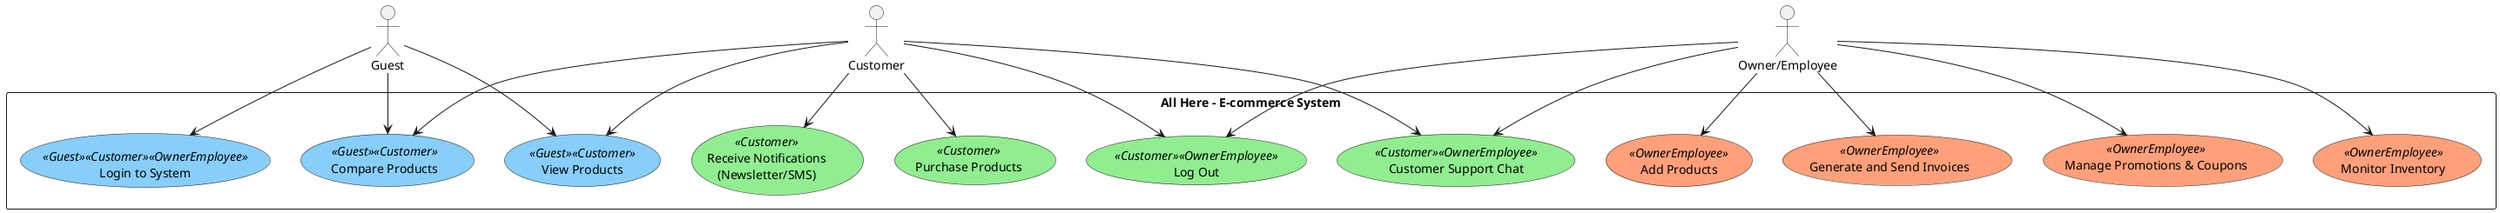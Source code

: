 @startuml
top to bottom direction
skinparam packageStyle rect
skinparam usecase {
    BackgroundColor<<Guest>> LightSkyBlue
    BackgroundColor<<Customer>> LightGreen
    BackgroundColor<<OwnerEmployee>> LightSalmon
}

actor "Guest" as Guest
actor "Customer" as Customer
actor "Owner/Employee" as OwnerEmployee

package "All Here - E-commerce System" {

    usecase "Login to System" as UC_Login <<Guest>> <<Customer>> <<OwnerEmployee>>
    usecase "Log Out" as UC_Logout <<Customer>> <<OwnerEmployee>>

    usecase "View Products" as UC_ViewProducts <<Guest>> <<Customer>>
    usecase "Compare Products" as UC_CompareProducts <<Guest>> <<Customer>>
    usecase "Purchase Products" as UC_PurchaseProducts <<Customer>>

    usecase "Receive Notifications\n(Newsletter/SMS)" as UC_Notifications <<Customer>>
    usecase "Customer Support Chat" as UC_Chat <<Customer>> <<OwnerEmployee>>

    usecase "Add Products" as UC_AddProducts <<OwnerEmployee>>
    usecase "Monitor Inventory" as UC_Inventory <<OwnerEmployee>>
    usecase "Manage Promotions & Coupons" as UC_Promotions <<OwnerEmployee>>
    usecase "Generate and Send Invoices" as UC_Invoices <<OwnerEmployee>>
}

Guest -down-> UC_Login
Guest -down-> UC_ViewProducts
Guest -down-> UC_CompareProducts

Customer -down-> UC_Logout
Customer -down-> UC_ViewProducts
Customer -down-> UC_PurchaseProducts
Customer -down-> UC_CompareProducts
Customer -down-> UC_Notifications
Customer -down-> UC_Chat

OwnerEmployee -down-> UC_Logout
OwnerEmployee -down-> UC_AddProducts
OwnerEmployee -down-> UC_Inventory
OwnerEmployee -down-> UC_Promotions
OwnerEmployee -down-> UC_Invoices
OwnerEmployee -down-> UC_Chat

@enduml
